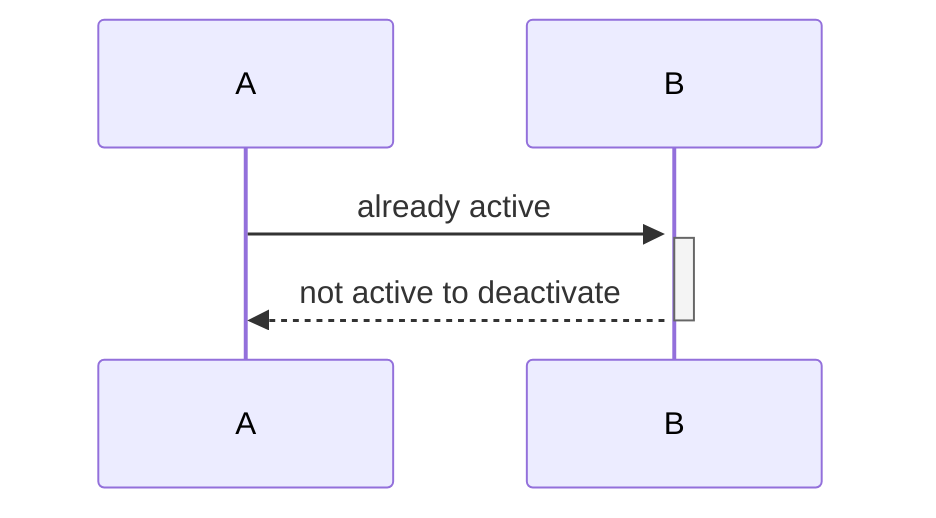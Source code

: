 sequenceDiagram
  participant A
  participant B
  activate B
  A->>+B: already active
  B-->>-A: not active to deactivate